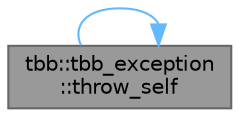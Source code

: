 digraph "tbb::tbb_exception::throw_self"
{
 // LATEX_PDF_SIZE
  bgcolor="transparent";
  edge [fontname=Helvetica,fontsize=10,labelfontname=Helvetica,labelfontsize=10];
  node [fontname=Helvetica,fontsize=10,shape=box,height=0.2,width=0.4];
  rankdir="LR";
  Node1 [id="Node000001",label="tbb::tbb_exception\l::throw_self",height=0.2,width=0.4,color="gray40", fillcolor="grey60", style="filled", fontcolor="black",tooltip="Throws this exception object."];
  Node1 -> Node1 [id="edge1_Node000001_Node000001",color="steelblue1",style="solid",tooltip=" "];
}

